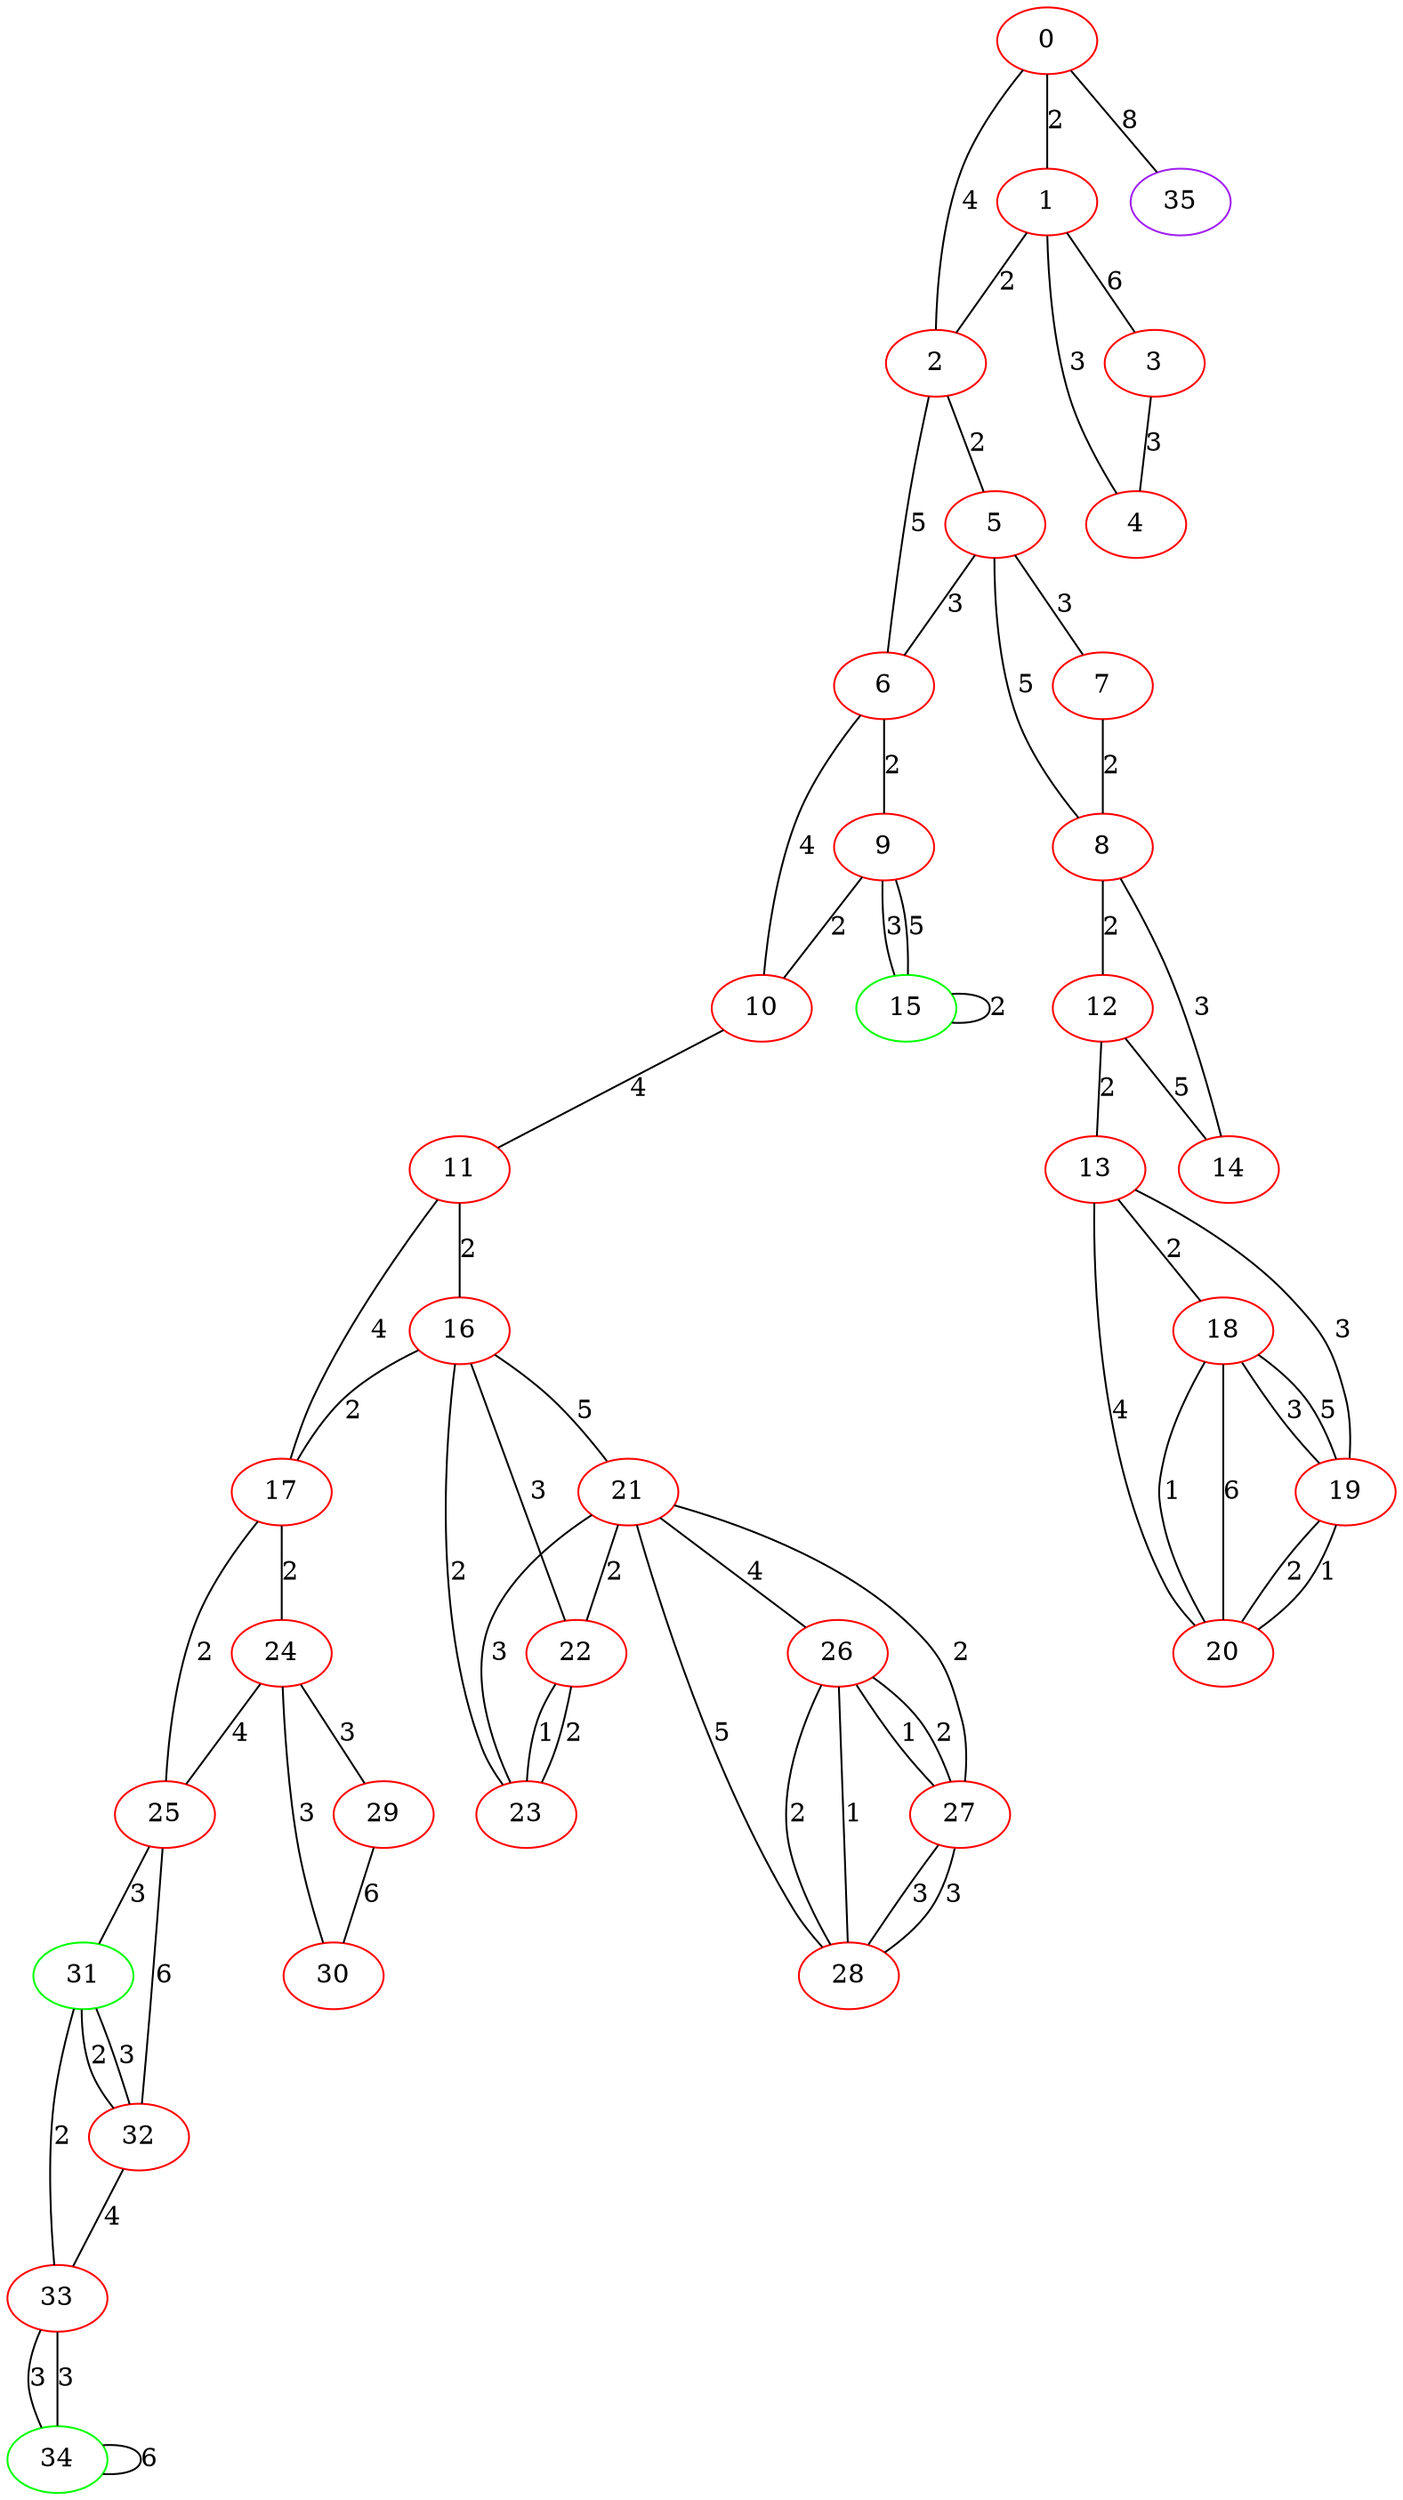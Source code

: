 graph "" {
0 [color=red, weight=1];
1 [color=red, weight=1];
2 [color=red, weight=1];
3 [color=red, weight=1];
4 [color=red, weight=1];
5 [color=red, weight=1];
6 [color=red, weight=1];
7 [color=red, weight=1];
8 [color=red, weight=1];
9 [color=red, weight=1];
10 [color=red, weight=1];
11 [color=red, weight=1];
12 [color=red, weight=1];
13 [color=red, weight=1];
14 [color=red, weight=1];
15 [color=green, weight=2];
16 [color=red, weight=1];
17 [color=red, weight=1];
18 [color=red, weight=1];
19 [color=red, weight=1];
20 [color=red, weight=1];
21 [color=red, weight=1];
22 [color=red, weight=1];
23 [color=red, weight=1];
24 [color=red, weight=1];
25 [color=red, weight=1];
26 [color=red, weight=1];
27 [color=red, weight=1];
28 [color=red, weight=1];
29 [color=red, weight=1];
30 [color=red, weight=1];
31 [color=green, weight=2];
32 [color=red, weight=1];
33 [color=red, weight=1];
34 [color=green, weight=2];
35 [color=purple, weight=4];
0 -- 1  [key=0, label=2];
0 -- 2  [key=0, label=4];
0 -- 35  [key=0, label=8];
1 -- 2  [key=0, label=2];
1 -- 3  [key=0, label=6];
1 -- 4  [key=0, label=3];
2 -- 5  [key=0, label=2];
2 -- 6  [key=0, label=5];
3 -- 4  [key=0, label=3];
5 -- 8  [key=0, label=5];
5 -- 6  [key=0, label=3];
5 -- 7  [key=0, label=3];
6 -- 9  [key=0, label=2];
6 -- 10  [key=0, label=4];
7 -- 8  [key=0, label=2];
8 -- 12  [key=0, label=2];
8 -- 14  [key=0, label=3];
9 -- 10  [key=0, label=2];
9 -- 15  [key=0, label=3];
9 -- 15  [key=1, label=5];
10 -- 11  [key=0, label=4];
11 -- 16  [key=0, label=2];
11 -- 17  [key=0, label=4];
12 -- 13  [key=0, label=2];
12 -- 14  [key=0, label=5];
13 -- 18  [key=0, label=2];
13 -- 19  [key=0, label=3];
13 -- 20  [key=0, label=4];
15 -- 15  [key=0, label=2];
16 -- 17  [key=0, label=2];
16 -- 21  [key=0, label=5];
16 -- 22  [key=0, label=3];
16 -- 23  [key=0, label=2];
17 -- 24  [key=0, label=2];
17 -- 25  [key=0, label=2];
18 -- 19  [key=0, label=3];
18 -- 19  [key=1, label=5];
18 -- 20  [key=0, label=1];
18 -- 20  [key=1, label=6];
19 -- 20  [key=0, label=2];
19 -- 20  [key=1, label=1];
21 -- 22  [key=0, label=2];
21 -- 23  [key=0, label=3];
21 -- 26  [key=0, label=4];
21 -- 27  [key=0, label=2];
21 -- 28  [key=0, label=5];
22 -- 23  [key=0, label=1];
22 -- 23  [key=1, label=2];
24 -- 29  [key=0, label=3];
24 -- 30  [key=0, label=3];
24 -- 25  [key=0, label=4];
25 -- 32  [key=0, label=6];
25 -- 31  [key=0, label=3];
26 -- 27  [key=0, label=1];
26 -- 27  [key=1, label=2];
26 -- 28  [key=0, label=2];
26 -- 28  [key=1, label=1];
27 -- 28  [key=0, label=3];
27 -- 28  [key=1, label=3];
29 -- 30  [key=0, label=6];
31 -- 32  [key=0, label=2];
31 -- 32  [key=1, label=3];
31 -- 33  [key=0, label=2];
32 -- 33  [key=0, label=4];
33 -- 34  [key=0, label=3];
33 -- 34  [key=1, label=3];
34 -- 34  [key=0, label=6];
}
